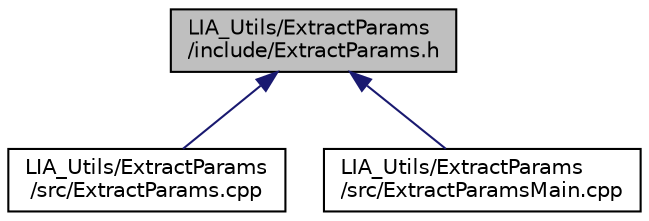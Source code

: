 digraph "LIA_Utils/ExtractParams/include/ExtractParams.h"
{
  edge [fontname="Helvetica",fontsize="10",labelfontname="Helvetica",labelfontsize="10"];
  node [fontname="Helvetica",fontsize="10",shape=record];
  Node1 [label="LIA_Utils/ExtractParams\l/include/ExtractParams.h",height=0.2,width=0.4,color="black", fillcolor="grey75", style="filled" fontcolor="black"];
  Node1 -> Node2 [dir="back",color="midnightblue",fontsize="10",style="solid",fontname="Helvetica"];
  Node2 [label="LIA_Utils/ExtractParams\l/src/ExtractParams.cpp",height=0.2,width=0.4,color="black", fillcolor="white", style="filled",URL="$ExtractParams_8cpp.html"];
  Node1 -> Node3 [dir="back",color="midnightblue",fontsize="10",style="solid",fontname="Helvetica"];
  Node3 [label="LIA_Utils/ExtractParams\l/src/ExtractParamsMain.cpp",height=0.2,width=0.4,color="black", fillcolor="white", style="filled",URL="$ExtractParamsMain_8cpp.html"];
}

